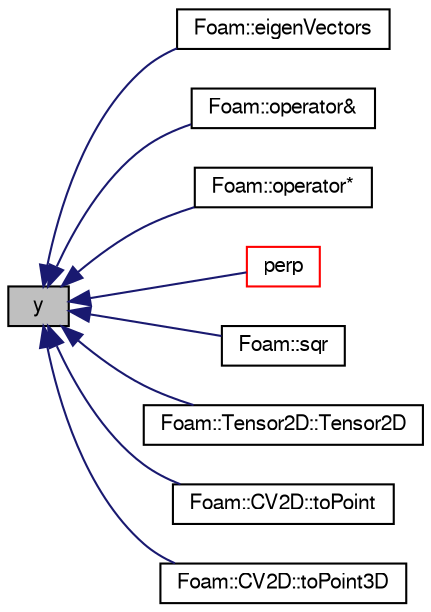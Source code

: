 digraph "y"
{
  bgcolor="transparent";
  edge [fontname="FreeSans",fontsize="10",labelfontname="FreeSans",labelfontsize="10"];
  node [fontname="FreeSans",fontsize="10",shape=record];
  rankdir="LR";
  Node1 [label="y",height=0.2,width=0.4,color="black", fillcolor="grey75", style="filled" fontcolor="black"];
  Node1 -> Node2 [dir="back",color="midnightblue",fontsize="10",style="solid",fontname="FreeSans"];
  Node2 [label="Foam::eigenVectors",height=0.2,width=0.4,color="black",URL="$a10237.html#a6189bbf2242e8854df6f0a7dce5d5c26"];
  Node1 -> Node3 [dir="back",color="midnightblue",fontsize="10",style="solid",fontname="FreeSans"];
  Node3 [label="Foam::operator&",height=0.2,width=0.4,color="black",URL="$a10237.html#a0f5ec8772e87677601349bae6892cfc7",tooltip="Inner-product between a spherical tensor and a vector. "];
  Node1 -> Node4 [dir="back",color="midnightblue",fontsize="10",style="solid",fontname="FreeSans"];
  Node4 [label="Foam::operator*",height=0.2,width=0.4,color="black",URL="$a10237.html#a7e6806ec1bcc02bebb8b7de43df5612b",tooltip="Outer-product between two vectors. "];
  Node1 -> Node5 [dir="back",color="midnightblue",fontsize="10",style="solid",fontname="FreeSans"];
  Node5 [label="perp",height=0.2,width=0.4,color="red",URL="$a02716.html#a6a37d7c228cad7ed3933827e201bf5b5",tooltip="Perp dot product (dot product with perpendicular vector) "];
  Node1 -> Node6 [dir="back",color="midnightblue",fontsize="10",style="solid",fontname="FreeSans"];
  Node6 [label="Foam::sqr",height=0.2,width=0.4,color="black",URL="$a10237.html#af4809dafd7b46552655fe0aa541f1bd9"];
  Node1 -> Node7 [dir="back",color="midnightblue",fontsize="10",style="solid",fontname="FreeSans"];
  Node7 [label="Foam::Tensor2D::Tensor2D",height=0.2,width=0.4,color="black",URL="$a02493.html#a29640d64cf55b847fd12f27b241621e2",tooltip="Construct given the two vectors. "];
  Node1 -> Node8 [dir="back",color="midnightblue",fontsize="10",style="solid",fontname="FreeSans"];
  Node8 [label="Foam::CV2D::toPoint",height=0.2,width=0.4,color="black",URL="$a00431.html#af397a82a1a0172ff30c3feb27e7b5a1d"];
  Node1 -> Node9 [dir="back",color="midnightblue",fontsize="10",style="solid",fontname="FreeSans"];
  Node9 [label="Foam::CV2D::toPoint3D",height=0.2,width=0.4,color="black",URL="$a00431.html#a6e3f292deea1b3bed75b11c95017c206"];
}
